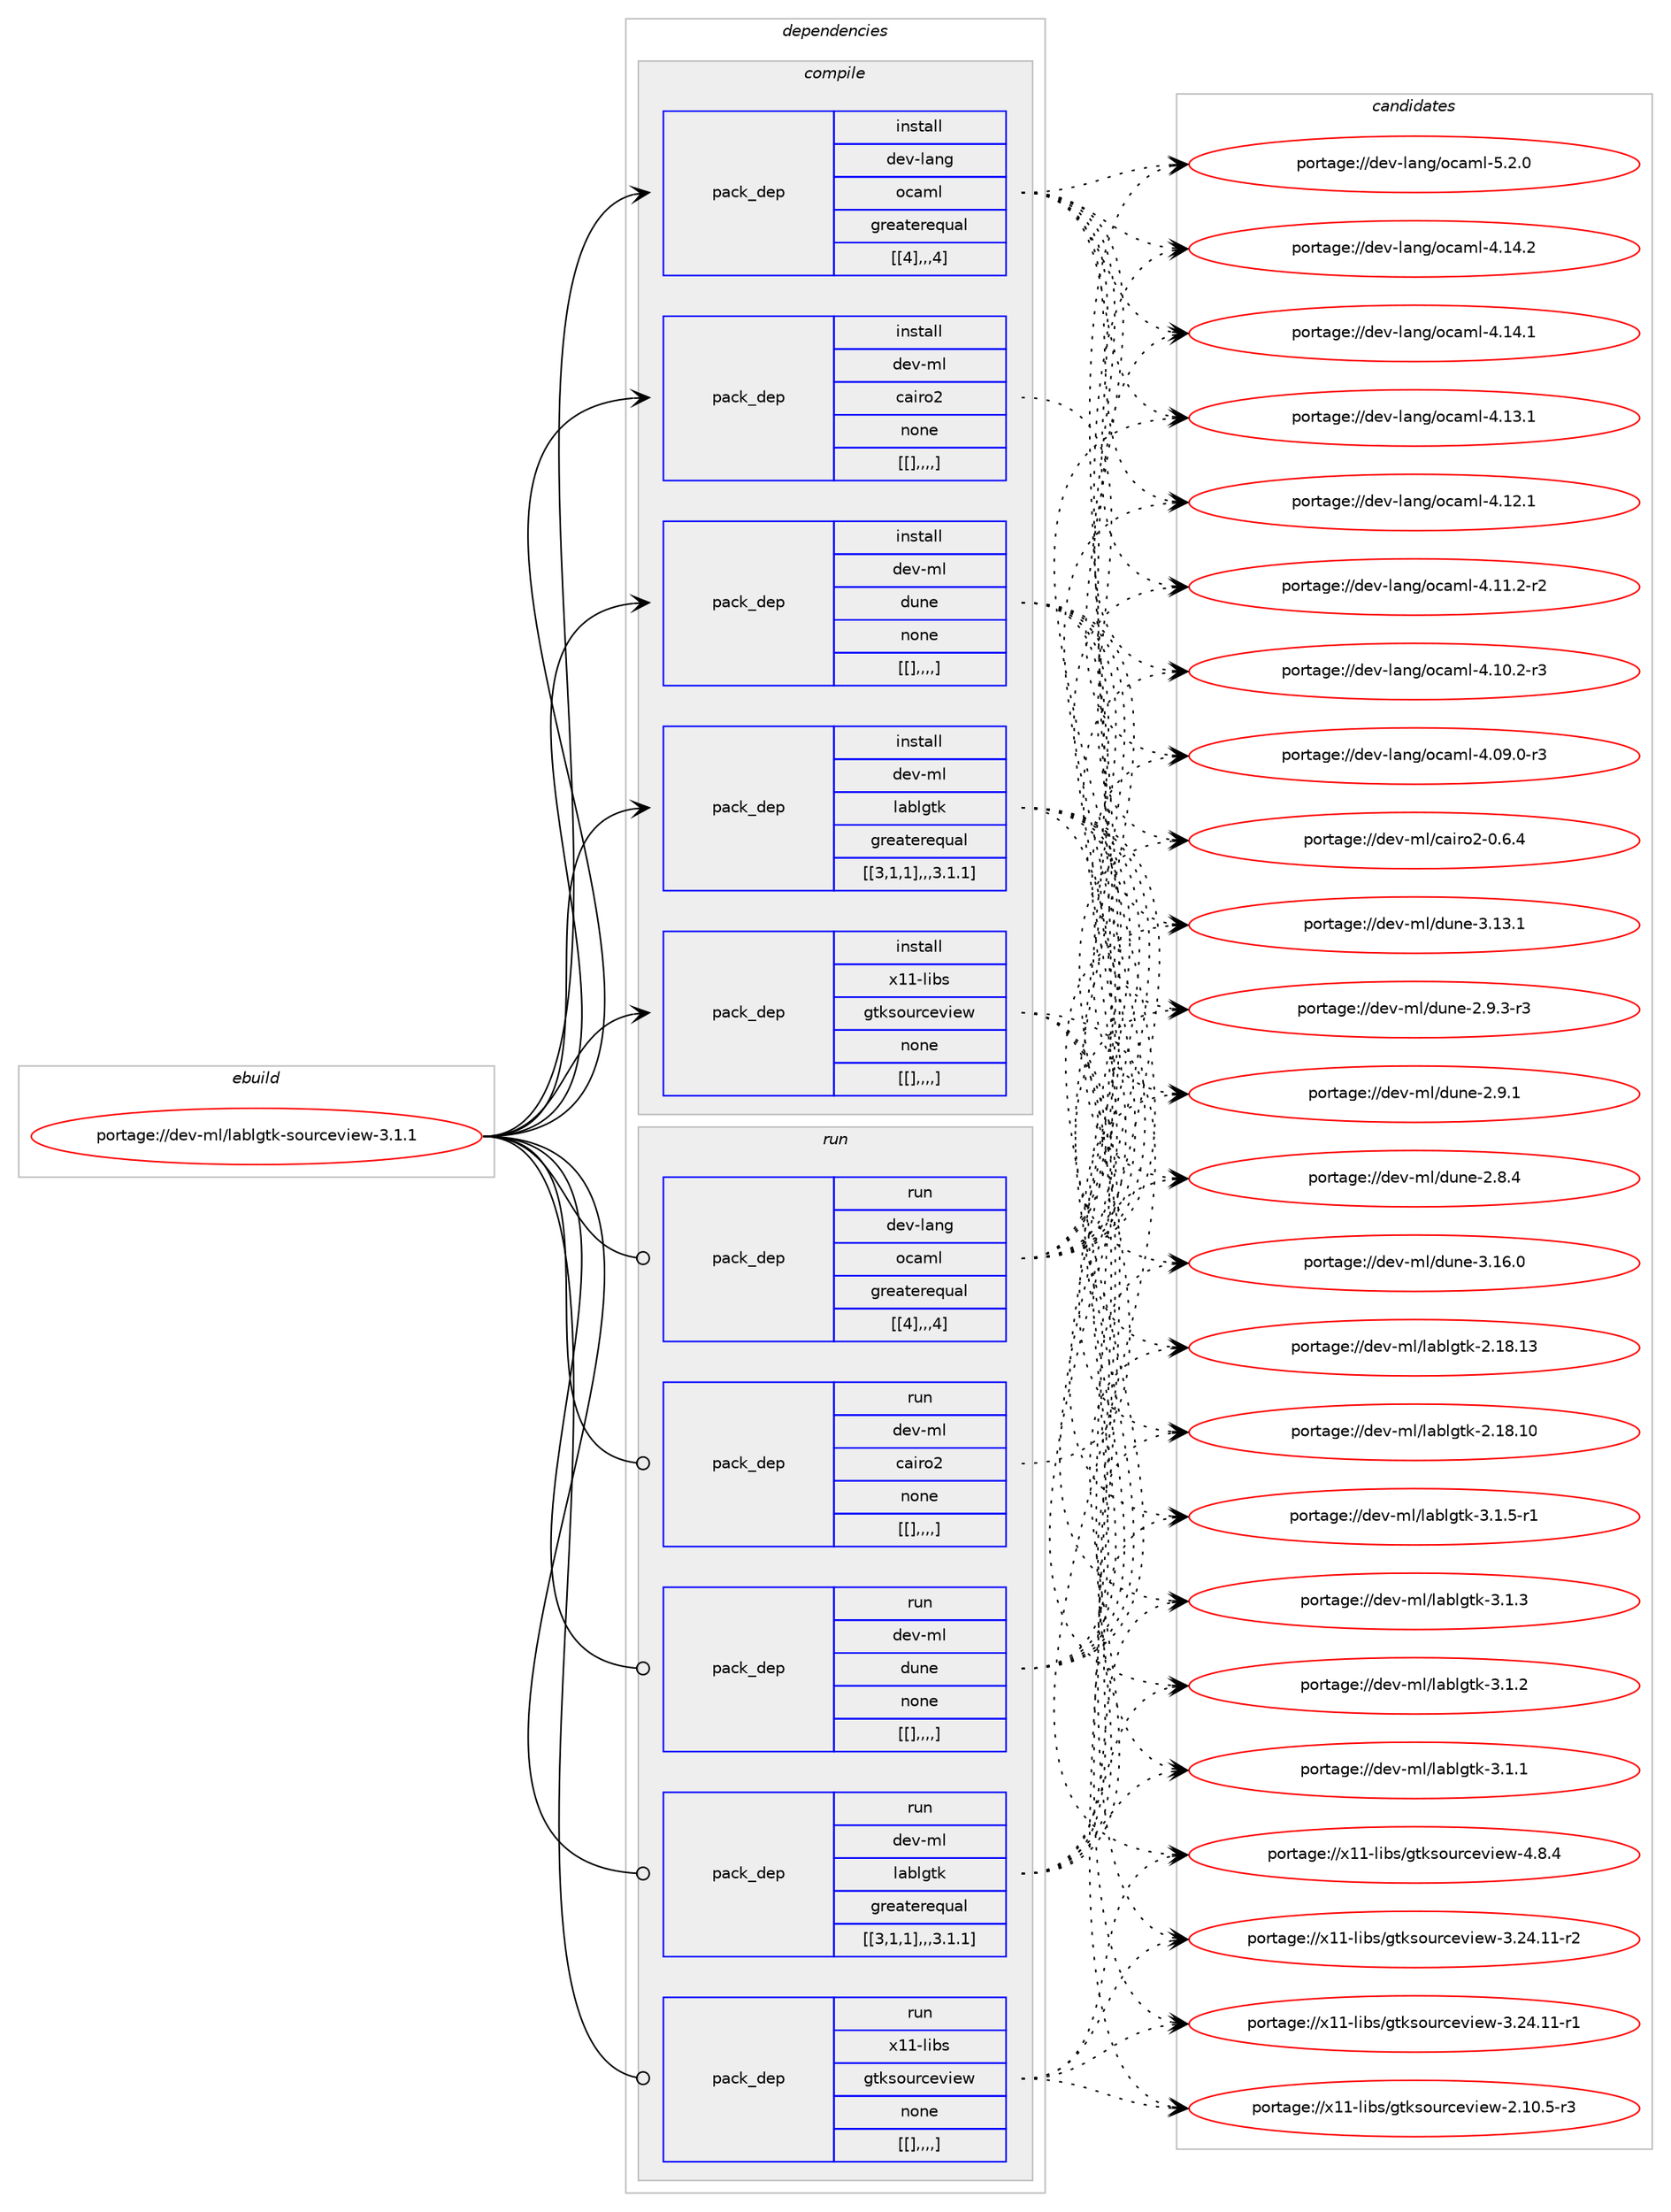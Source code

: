 digraph prolog {

# *************
# Graph options
# *************

newrank=true;
concentrate=true;
compound=true;
graph [rankdir=LR,fontname=Helvetica,fontsize=10,ranksep=1.5];#, ranksep=2.5, nodesep=0.2];
edge  [arrowhead=vee];
node  [fontname=Helvetica,fontsize=10];

# **********
# The ebuild
# **********

subgraph cluster_leftcol {
color=gray;
label=<<i>ebuild</i>>;
id [label="portage://dev-ml/lablgtk-sourceview-3.1.1", color=red, width=4, href="../dev-ml/lablgtk-sourceview-3.1.1.svg"];
}

# ****************
# The dependencies
# ****************

subgraph cluster_midcol {
color=gray;
label=<<i>dependencies</i>>;
subgraph cluster_compile {
fillcolor="#eeeeee";
style=filled;
label=<<i>compile</i>>;
subgraph pack89548 {
dependency120551 [label=<<TABLE BORDER="0" CELLBORDER="1" CELLSPACING="0" CELLPADDING="4" WIDTH="220"><TR><TD ROWSPAN="6" CELLPADDING="30">pack_dep</TD></TR><TR><TD WIDTH="110">install</TD></TR><TR><TD>dev-lang</TD></TR><TR><TD>ocaml</TD></TR><TR><TD>greaterequal</TD></TR><TR><TD>[[4],,,4]</TD></TR></TABLE>>, shape=none, color=blue];
}
id:e -> dependency120551:w [weight=20,style="solid",arrowhead="vee"];
subgraph pack89549 {
dependency120552 [label=<<TABLE BORDER="0" CELLBORDER="1" CELLSPACING="0" CELLPADDING="4" WIDTH="220"><TR><TD ROWSPAN="6" CELLPADDING="30">pack_dep</TD></TR><TR><TD WIDTH="110">install</TD></TR><TR><TD>dev-ml</TD></TR><TR><TD>cairo2</TD></TR><TR><TD>none</TD></TR><TR><TD>[[],,,,]</TD></TR></TABLE>>, shape=none, color=blue];
}
id:e -> dependency120552:w [weight=20,style="solid",arrowhead="vee"];
subgraph pack89550 {
dependency120553 [label=<<TABLE BORDER="0" CELLBORDER="1" CELLSPACING="0" CELLPADDING="4" WIDTH="220"><TR><TD ROWSPAN="6" CELLPADDING="30">pack_dep</TD></TR><TR><TD WIDTH="110">install</TD></TR><TR><TD>dev-ml</TD></TR><TR><TD>dune</TD></TR><TR><TD>none</TD></TR><TR><TD>[[],,,,]</TD></TR></TABLE>>, shape=none, color=blue];
}
id:e -> dependency120553:w [weight=20,style="solid",arrowhead="vee"];
subgraph pack89551 {
dependency120554 [label=<<TABLE BORDER="0" CELLBORDER="1" CELLSPACING="0" CELLPADDING="4" WIDTH="220"><TR><TD ROWSPAN="6" CELLPADDING="30">pack_dep</TD></TR><TR><TD WIDTH="110">install</TD></TR><TR><TD>dev-ml</TD></TR><TR><TD>lablgtk</TD></TR><TR><TD>greaterequal</TD></TR><TR><TD>[[3,1,1],,,3.1.1]</TD></TR></TABLE>>, shape=none, color=blue];
}
id:e -> dependency120554:w [weight=20,style="solid",arrowhead="vee"];
subgraph pack89552 {
dependency120555 [label=<<TABLE BORDER="0" CELLBORDER="1" CELLSPACING="0" CELLPADDING="4" WIDTH="220"><TR><TD ROWSPAN="6" CELLPADDING="30">pack_dep</TD></TR><TR><TD WIDTH="110">install</TD></TR><TR><TD>x11-libs</TD></TR><TR><TD>gtksourceview</TD></TR><TR><TD>none</TD></TR><TR><TD>[[],,,,]</TD></TR></TABLE>>, shape=none, color=blue];
}
id:e -> dependency120555:w [weight=20,style="solid",arrowhead="vee"];
}
subgraph cluster_compileandrun {
fillcolor="#eeeeee";
style=filled;
label=<<i>compile and run</i>>;
}
subgraph cluster_run {
fillcolor="#eeeeee";
style=filled;
label=<<i>run</i>>;
subgraph pack89553 {
dependency120556 [label=<<TABLE BORDER="0" CELLBORDER="1" CELLSPACING="0" CELLPADDING="4" WIDTH="220"><TR><TD ROWSPAN="6" CELLPADDING="30">pack_dep</TD></TR><TR><TD WIDTH="110">run</TD></TR><TR><TD>dev-lang</TD></TR><TR><TD>ocaml</TD></TR><TR><TD>greaterequal</TD></TR><TR><TD>[[4],,,4]</TD></TR></TABLE>>, shape=none, color=blue];
}
id:e -> dependency120556:w [weight=20,style="solid",arrowhead="odot"];
subgraph pack89554 {
dependency120557 [label=<<TABLE BORDER="0" CELLBORDER="1" CELLSPACING="0" CELLPADDING="4" WIDTH="220"><TR><TD ROWSPAN="6" CELLPADDING="30">pack_dep</TD></TR><TR><TD WIDTH="110">run</TD></TR><TR><TD>dev-ml</TD></TR><TR><TD>cairo2</TD></TR><TR><TD>none</TD></TR><TR><TD>[[],,,,]</TD></TR></TABLE>>, shape=none, color=blue];
}
id:e -> dependency120557:w [weight=20,style="solid",arrowhead="odot"];
subgraph pack89555 {
dependency120558 [label=<<TABLE BORDER="0" CELLBORDER="1" CELLSPACING="0" CELLPADDING="4" WIDTH="220"><TR><TD ROWSPAN="6" CELLPADDING="30">pack_dep</TD></TR><TR><TD WIDTH="110">run</TD></TR><TR><TD>dev-ml</TD></TR><TR><TD>dune</TD></TR><TR><TD>none</TD></TR><TR><TD>[[],,,,]</TD></TR></TABLE>>, shape=none, color=blue];
}
id:e -> dependency120558:w [weight=20,style="solid",arrowhead="odot"];
subgraph pack89556 {
dependency120559 [label=<<TABLE BORDER="0" CELLBORDER="1" CELLSPACING="0" CELLPADDING="4" WIDTH="220"><TR><TD ROWSPAN="6" CELLPADDING="30">pack_dep</TD></TR><TR><TD WIDTH="110">run</TD></TR><TR><TD>dev-ml</TD></TR><TR><TD>lablgtk</TD></TR><TR><TD>greaterequal</TD></TR><TR><TD>[[3,1,1],,,3.1.1]</TD></TR></TABLE>>, shape=none, color=blue];
}
id:e -> dependency120559:w [weight=20,style="solid",arrowhead="odot"];
subgraph pack89557 {
dependency120560 [label=<<TABLE BORDER="0" CELLBORDER="1" CELLSPACING="0" CELLPADDING="4" WIDTH="220"><TR><TD ROWSPAN="6" CELLPADDING="30">pack_dep</TD></TR><TR><TD WIDTH="110">run</TD></TR><TR><TD>x11-libs</TD></TR><TR><TD>gtksourceview</TD></TR><TR><TD>none</TD></TR><TR><TD>[[],,,,]</TD></TR></TABLE>>, shape=none, color=blue];
}
id:e -> dependency120560:w [weight=20,style="solid",arrowhead="odot"];
}
}

# **************
# The candidates
# **************

subgraph cluster_choices {
rank=same;
color=gray;
label=<<i>candidates</i>>;

subgraph choice89548 {
color=black;
nodesep=1;
choice1001011184510897110103471119997109108455346504648 [label="portage://dev-lang/ocaml-5.2.0", color=red, width=4,href="../dev-lang/ocaml-5.2.0.svg"];
choice100101118451089711010347111999710910845524649524650 [label="portage://dev-lang/ocaml-4.14.2", color=red, width=4,href="../dev-lang/ocaml-4.14.2.svg"];
choice100101118451089711010347111999710910845524649524649 [label="portage://dev-lang/ocaml-4.14.1", color=red, width=4,href="../dev-lang/ocaml-4.14.1.svg"];
choice100101118451089711010347111999710910845524649514649 [label="portage://dev-lang/ocaml-4.13.1", color=red, width=4,href="../dev-lang/ocaml-4.13.1.svg"];
choice100101118451089711010347111999710910845524649504649 [label="portage://dev-lang/ocaml-4.12.1", color=red, width=4,href="../dev-lang/ocaml-4.12.1.svg"];
choice1001011184510897110103471119997109108455246494946504511450 [label="portage://dev-lang/ocaml-4.11.2-r2", color=red, width=4,href="../dev-lang/ocaml-4.11.2-r2.svg"];
choice1001011184510897110103471119997109108455246494846504511451 [label="portage://dev-lang/ocaml-4.10.2-r3", color=red, width=4,href="../dev-lang/ocaml-4.10.2-r3.svg"];
choice1001011184510897110103471119997109108455246485746484511451 [label="portage://dev-lang/ocaml-4.09.0-r3", color=red, width=4,href="../dev-lang/ocaml-4.09.0-r3.svg"];
dependency120551:e -> choice1001011184510897110103471119997109108455346504648:w [style=dotted,weight="100"];
dependency120551:e -> choice100101118451089711010347111999710910845524649524650:w [style=dotted,weight="100"];
dependency120551:e -> choice100101118451089711010347111999710910845524649524649:w [style=dotted,weight="100"];
dependency120551:e -> choice100101118451089711010347111999710910845524649514649:w [style=dotted,weight="100"];
dependency120551:e -> choice100101118451089711010347111999710910845524649504649:w [style=dotted,weight="100"];
dependency120551:e -> choice1001011184510897110103471119997109108455246494946504511450:w [style=dotted,weight="100"];
dependency120551:e -> choice1001011184510897110103471119997109108455246494846504511451:w [style=dotted,weight="100"];
dependency120551:e -> choice1001011184510897110103471119997109108455246485746484511451:w [style=dotted,weight="100"];
}
subgraph choice89549 {
color=black;
nodesep=1;
choice1001011184510910847999710511411150454846544652 [label="portage://dev-ml/cairo2-0.6.4", color=red, width=4,href="../dev-ml/cairo2-0.6.4.svg"];
dependency120552:e -> choice1001011184510910847999710511411150454846544652:w [style=dotted,weight="100"];
}
subgraph choice89550 {
color=black;
nodesep=1;
choice100101118451091084710011711010145514649544648 [label="portage://dev-ml/dune-3.16.0", color=red, width=4,href="../dev-ml/dune-3.16.0.svg"];
choice100101118451091084710011711010145514649514649 [label="portage://dev-ml/dune-3.13.1", color=red, width=4,href="../dev-ml/dune-3.13.1.svg"];
choice10010111845109108471001171101014550465746514511451 [label="portage://dev-ml/dune-2.9.3-r3", color=red, width=4,href="../dev-ml/dune-2.9.3-r3.svg"];
choice1001011184510910847100117110101455046574649 [label="portage://dev-ml/dune-2.9.1", color=red, width=4,href="../dev-ml/dune-2.9.1.svg"];
choice1001011184510910847100117110101455046564652 [label="portage://dev-ml/dune-2.8.4", color=red, width=4,href="../dev-ml/dune-2.8.4.svg"];
dependency120553:e -> choice100101118451091084710011711010145514649544648:w [style=dotted,weight="100"];
dependency120553:e -> choice100101118451091084710011711010145514649514649:w [style=dotted,weight="100"];
dependency120553:e -> choice10010111845109108471001171101014550465746514511451:w [style=dotted,weight="100"];
dependency120553:e -> choice1001011184510910847100117110101455046574649:w [style=dotted,weight="100"];
dependency120553:e -> choice1001011184510910847100117110101455046564652:w [style=dotted,weight="100"];
}
subgraph choice89551 {
color=black;
nodesep=1;
choice100101118451091084710897981081031161074551464946534511449 [label="portage://dev-ml/lablgtk-3.1.5-r1", color=red, width=4,href="../dev-ml/lablgtk-3.1.5-r1.svg"];
choice10010111845109108471089798108103116107455146494651 [label="portage://dev-ml/lablgtk-3.1.3", color=red, width=4,href="../dev-ml/lablgtk-3.1.3.svg"];
choice10010111845109108471089798108103116107455146494650 [label="portage://dev-ml/lablgtk-3.1.2", color=red, width=4,href="../dev-ml/lablgtk-3.1.2.svg"];
choice10010111845109108471089798108103116107455146494649 [label="portage://dev-ml/lablgtk-3.1.1", color=red, width=4,href="../dev-ml/lablgtk-3.1.1.svg"];
choice100101118451091084710897981081031161074550464956464951 [label="portage://dev-ml/lablgtk-2.18.13", color=red, width=4,href="../dev-ml/lablgtk-2.18.13.svg"];
choice100101118451091084710897981081031161074550464956464948 [label="portage://dev-ml/lablgtk-2.18.10", color=red, width=4,href="../dev-ml/lablgtk-2.18.10.svg"];
dependency120554:e -> choice100101118451091084710897981081031161074551464946534511449:w [style=dotted,weight="100"];
dependency120554:e -> choice10010111845109108471089798108103116107455146494651:w [style=dotted,weight="100"];
dependency120554:e -> choice10010111845109108471089798108103116107455146494650:w [style=dotted,weight="100"];
dependency120554:e -> choice10010111845109108471089798108103116107455146494649:w [style=dotted,weight="100"];
dependency120554:e -> choice100101118451091084710897981081031161074550464956464951:w [style=dotted,weight="100"];
dependency120554:e -> choice100101118451091084710897981081031161074550464956464948:w [style=dotted,weight="100"];
}
subgraph choice89552 {
color=black;
nodesep=1;
choice120494945108105981154710311610711511111711499101118105101119455246564652 [label="portage://x11-libs/gtksourceview-4.8.4", color=red, width=4,href="../x11-libs/gtksourceview-4.8.4.svg"];
choice12049494510810598115471031161071151111171149910111810510111945514650524649494511450 [label="portage://x11-libs/gtksourceview-3.24.11-r2", color=red, width=4,href="../x11-libs/gtksourceview-3.24.11-r2.svg"];
choice12049494510810598115471031161071151111171149910111810510111945514650524649494511449 [label="portage://x11-libs/gtksourceview-3.24.11-r1", color=red, width=4,href="../x11-libs/gtksourceview-3.24.11-r1.svg"];
choice120494945108105981154710311610711511111711499101118105101119455046494846534511451 [label="portage://x11-libs/gtksourceview-2.10.5-r3", color=red, width=4,href="../x11-libs/gtksourceview-2.10.5-r3.svg"];
dependency120555:e -> choice120494945108105981154710311610711511111711499101118105101119455246564652:w [style=dotted,weight="100"];
dependency120555:e -> choice12049494510810598115471031161071151111171149910111810510111945514650524649494511450:w [style=dotted,weight="100"];
dependency120555:e -> choice12049494510810598115471031161071151111171149910111810510111945514650524649494511449:w [style=dotted,weight="100"];
dependency120555:e -> choice120494945108105981154710311610711511111711499101118105101119455046494846534511451:w [style=dotted,weight="100"];
}
subgraph choice89553 {
color=black;
nodesep=1;
choice1001011184510897110103471119997109108455346504648 [label="portage://dev-lang/ocaml-5.2.0", color=red, width=4,href="../dev-lang/ocaml-5.2.0.svg"];
choice100101118451089711010347111999710910845524649524650 [label="portage://dev-lang/ocaml-4.14.2", color=red, width=4,href="../dev-lang/ocaml-4.14.2.svg"];
choice100101118451089711010347111999710910845524649524649 [label="portage://dev-lang/ocaml-4.14.1", color=red, width=4,href="../dev-lang/ocaml-4.14.1.svg"];
choice100101118451089711010347111999710910845524649514649 [label="portage://dev-lang/ocaml-4.13.1", color=red, width=4,href="../dev-lang/ocaml-4.13.1.svg"];
choice100101118451089711010347111999710910845524649504649 [label="portage://dev-lang/ocaml-4.12.1", color=red, width=4,href="../dev-lang/ocaml-4.12.1.svg"];
choice1001011184510897110103471119997109108455246494946504511450 [label="portage://dev-lang/ocaml-4.11.2-r2", color=red, width=4,href="../dev-lang/ocaml-4.11.2-r2.svg"];
choice1001011184510897110103471119997109108455246494846504511451 [label="portage://dev-lang/ocaml-4.10.2-r3", color=red, width=4,href="../dev-lang/ocaml-4.10.2-r3.svg"];
choice1001011184510897110103471119997109108455246485746484511451 [label="portage://dev-lang/ocaml-4.09.0-r3", color=red, width=4,href="../dev-lang/ocaml-4.09.0-r3.svg"];
dependency120556:e -> choice1001011184510897110103471119997109108455346504648:w [style=dotted,weight="100"];
dependency120556:e -> choice100101118451089711010347111999710910845524649524650:w [style=dotted,weight="100"];
dependency120556:e -> choice100101118451089711010347111999710910845524649524649:w [style=dotted,weight="100"];
dependency120556:e -> choice100101118451089711010347111999710910845524649514649:w [style=dotted,weight="100"];
dependency120556:e -> choice100101118451089711010347111999710910845524649504649:w [style=dotted,weight="100"];
dependency120556:e -> choice1001011184510897110103471119997109108455246494946504511450:w [style=dotted,weight="100"];
dependency120556:e -> choice1001011184510897110103471119997109108455246494846504511451:w [style=dotted,weight="100"];
dependency120556:e -> choice1001011184510897110103471119997109108455246485746484511451:w [style=dotted,weight="100"];
}
subgraph choice89554 {
color=black;
nodesep=1;
choice1001011184510910847999710511411150454846544652 [label="portage://dev-ml/cairo2-0.6.4", color=red, width=4,href="../dev-ml/cairo2-0.6.4.svg"];
dependency120557:e -> choice1001011184510910847999710511411150454846544652:w [style=dotted,weight="100"];
}
subgraph choice89555 {
color=black;
nodesep=1;
choice100101118451091084710011711010145514649544648 [label="portage://dev-ml/dune-3.16.0", color=red, width=4,href="../dev-ml/dune-3.16.0.svg"];
choice100101118451091084710011711010145514649514649 [label="portage://dev-ml/dune-3.13.1", color=red, width=4,href="../dev-ml/dune-3.13.1.svg"];
choice10010111845109108471001171101014550465746514511451 [label="portage://dev-ml/dune-2.9.3-r3", color=red, width=4,href="../dev-ml/dune-2.9.3-r3.svg"];
choice1001011184510910847100117110101455046574649 [label="portage://dev-ml/dune-2.9.1", color=red, width=4,href="../dev-ml/dune-2.9.1.svg"];
choice1001011184510910847100117110101455046564652 [label="portage://dev-ml/dune-2.8.4", color=red, width=4,href="../dev-ml/dune-2.8.4.svg"];
dependency120558:e -> choice100101118451091084710011711010145514649544648:w [style=dotted,weight="100"];
dependency120558:e -> choice100101118451091084710011711010145514649514649:w [style=dotted,weight="100"];
dependency120558:e -> choice10010111845109108471001171101014550465746514511451:w [style=dotted,weight="100"];
dependency120558:e -> choice1001011184510910847100117110101455046574649:w [style=dotted,weight="100"];
dependency120558:e -> choice1001011184510910847100117110101455046564652:w [style=dotted,weight="100"];
}
subgraph choice89556 {
color=black;
nodesep=1;
choice100101118451091084710897981081031161074551464946534511449 [label="portage://dev-ml/lablgtk-3.1.5-r1", color=red, width=4,href="../dev-ml/lablgtk-3.1.5-r1.svg"];
choice10010111845109108471089798108103116107455146494651 [label="portage://dev-ml/lablgtk-3.1.3", color=red, width=4,href="../dev-ml/lablgtk-3.1.3.svg"];
choice10010111845109108471089798108103116107455146494650 [label="portage://dev-ml/lablgtk-3.1.2", color=red, width=4,href="../dev-ml/lablgtk-3.1.2.svg"];
choice10010111845109108471089798108103116107455146494649 [label="portage://dev-ml/lablgtk-3.1.1", color=red, width=4,href="../dev-ml/lablgtk-3.1.1.svg"];
choice100101118451091084710897981081031161074550464956464951 [label="portage://dev-ml/lablgtk-2.18.13", color=red, width=4,href="../dev-ml/lablgtk-2.18.13.svg"];
choice100101118451091084710897981081031161074550464956464948 [label="portage://dev-ml/lablgtk-2.18.10", color=red, width=4,href="../dev-ml/lablgtk-2.18.10.svg"];
dependency120559:e -> choice100101118451091084710897981081031161074551464946534511449:w [style=dotted,weight="100"];
dependency120559:e -> choice10010111845109108471089798108103116107455146494651:w [style=dotted,weight="100"];
dependency120559:e -> choice10010111845109108471089798108103116107455146494650:w [style=dotted,weight="100"];
dependency120559:e -> choice10010111845109108471089798108103116107455146494649:w [style=dotted,weight="100"];
dependency120559:e -> choice100101118451091084710897981081031161074550464956464951:w [style=dotted,weight="100"];
dependency120559:e -> choice100101118451091084710897981081031161074550464956464948:w [style=dotted,weight="100"];
}
subgraph choice89557 {
color=black;
nodesep=1;
choice120494945108105981154710311610711511111711499101118105101119455246564652 [label="portage://x11-libs/gtksourceview-4.8.4", color=red, width=4,href="../x11-libs/gtksourceview-4.8.4.svg"];
choice12049494510810598115471031161071151111171149910111810510111945514650524649494511450 [label="portage://x11-libs/gtksourceview-3.24.11-r2", color=red, width=4,href="../x11-libs/gtksourceview-3.24.11-r2.svg"];
choice12049494510810598115471031161071151111171149910111810510111945514650524649494511449 [label="portage://x11-libs/gtksourceview-3.24.11-r1", color=red, width=4,href="../x11-libs/gtksourceview-3.24.11-r1.svg"];
choice120494945108105981154710311610711511111711499101118105101119455046494846534511451 [label="portage://x11-libs/gtksourceview-2.10.5-r3", color=red, width=4,href="../x11-libs/gtksourceview-2.10.5-r3.svg"];
dependency120560:e -> choice120494945108105981154710311610711511111711499101118105101119455246564652:w [style=dotted,weight="100"];
dependency120560:e -> choice12049494510810598115471031161071151111171149910111810510111945514650524649494511450:w [style=dotted,weight="100"];
dependency120560:e -> choice12049494510810598115471031161071151111171149910111810510111945514650524649494511449:w [style=dotted,weight="100"];
dependency120560:e -> choice120494945108105981154710311610711511111711499101118105101119455046494846534511451:w [style=dotted,weight="100"];
}
}

}
